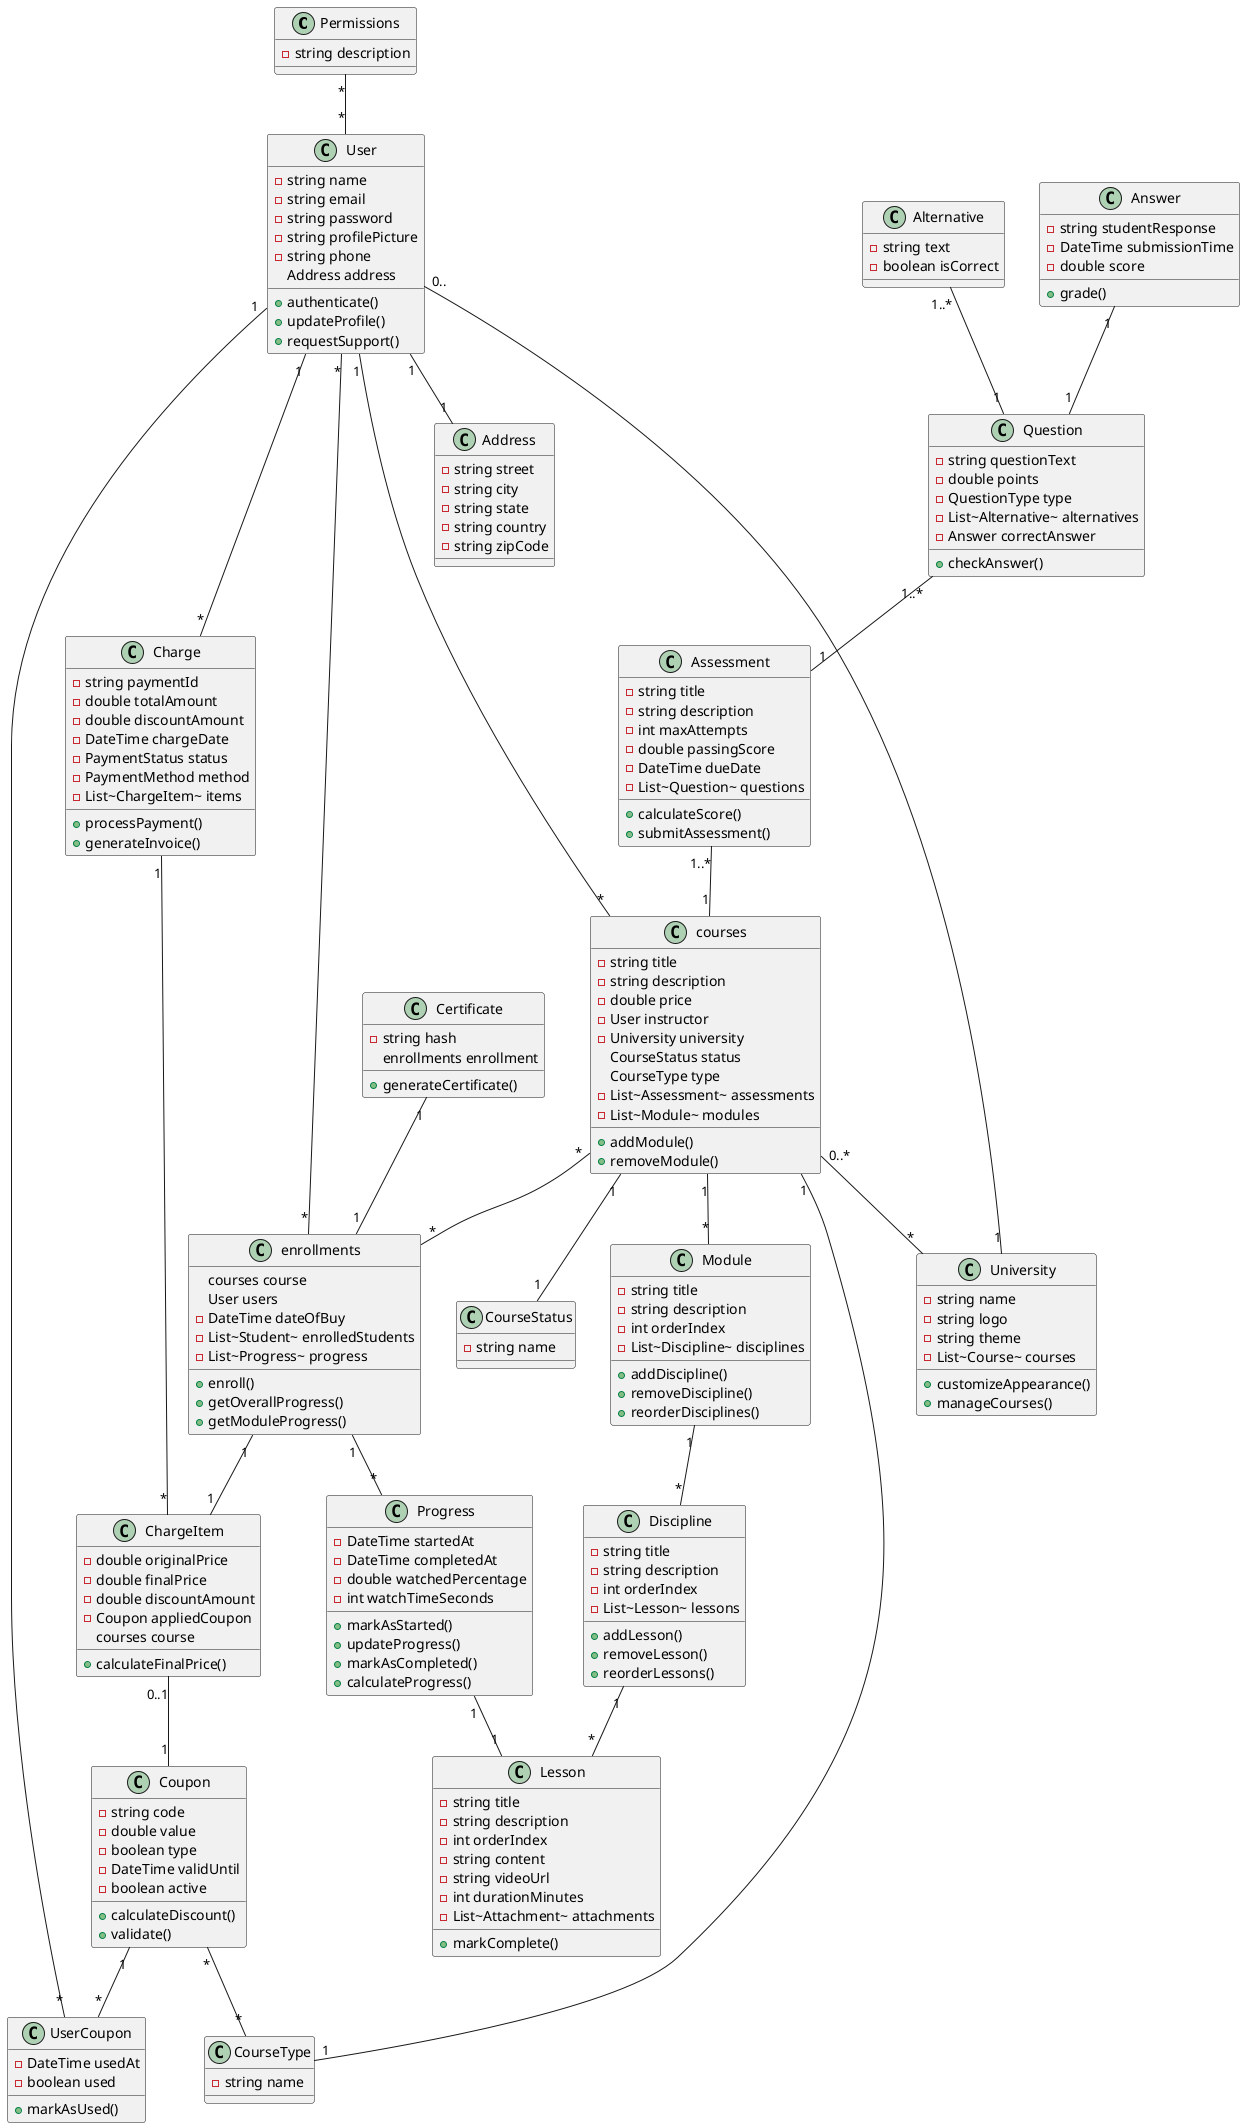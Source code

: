 @startuml
' Previous classes remain the same until enrollments
class Permissions {
    -string description
}

class Address {
    -string street
    -string city
    -string state
    -string country
    -string zipCode
}

class User {
    -string name
    -string email
    -string password
    -string profilePicture
    -string phone
    Address address
    +authenticate()
    +updateProfile()
    +requestSupport()
}

class University {
    -string name
    -string logo
    -string theme
    -List~Course~ courses
    +customizeAppearance()
    +manageCourses()
}

class courses {
    -string title
    -string description
    -double price
    -User instructor
    -University university
    CourseStatus status
    CourseType type
    -List~Assessment~ assessments
    -List~Module~ modules
    +addModule()
    +removeModule()
}

class Module {
    -string title
    -string description
    -int orderIndex
    -List~Discipline~ disciplines
    +addDiscipline()
    +removeDiscipline()
    +reorderDisciplines()
}

class Discipline {
    -string title
    -string description
    -int orderIndex
    -List~Lesson~ lessons
    +addLesson()
    +removeLesson()
    +reorderLessons()
}

class Lesson {
    -string title
    -string description
    -int orderIndex
    -string content
    -string videoUrl
    -int durationMinutes
    -List~Attachment~ attachments
    +markComplete()
}

class Progress {
    -DateTime startedAt
    -DateTime completedAt
    -double watchedPercentage
    -int watchTimeSeconds
    +markAsStarted()
    +updateProgress()
    +markAsCompleted()
    +calculateProgress()
}

class enrollments {
    courses course
    User users
    -DateTime dateOfBuy
    -List~Student~ enrolledStudents
    -List~Progress~ progress
    +enroll()
    +getOverallProgress()
    +getModuleProgress()
}

' Rest of the previous classes
class CourseType {
    -string name
}

class CourseStatus {
    -string name
}

class Certificate {
    -string hash
    enrollments enrollment
    +generateCertificate()
}

class Assessment {
    -string title
    -string description
    -int maxAttempts
    -double passingScore
    -DateTime dueDate
    -List~Question~ questions
    +calculateScore()
    +submitAssessment()
}

class Question {
    -string questionText
    -double points
    -QuestionType type
    -List~Alternative~ alternatives
    -Answer correctAnswer
    +checkAnswer()
}

class Alternative {
    -string text
    -boolean isCorrect
}

class Answer {
    -string studentResponse
    -DateTime submissionTime
    -double score
    +grade()
}

class Coupon {
    -string code
    -double value
    -boolean type
    -DateTime validUntil
    -boolean active
    +calculateDiscount()
    +validate()
}

class UserCoupon {
    -DateTime usedAt
    -boolean used
    +markAsUsed()
}

class Charge {
    -string paymentId
    -double totalAmount
    -double discountAmount
    -DateTime chargeDate
    -PaymentStatus status
    -PaymentMethod method
    -List~ChargeItem~ items
    +processPayment()
    +generateInvoice()
}

class ChargeItem {
    -double originalPrice
    -double finalPrice
    -double discountAmount
    -Coupon appliedCoupon
    courses course
    +calculateFinalPrice()
}

' All previous relationships
Permissions "*" -- "*" User
User "1" ---- "*" courses
User "*" -- "*" enrollments
courses "*" -- "*" enrollments
User "1" -- "1" Address
University "1" -- "0.." User
courses "0..*" -- "*" University
courses "1" -- "1" CourseType
courses "1" -- "1" CourseStatus
Certificate "1" -- "1" enrollments
Assessment "1..*" -- "1" courses
Question "1..*" -- "1" Assessment
Alternative "1..*" -- "1" Question
Answer "1" -- "1" Question
Coupon "*" -- "*" CourseType
User "1" -- "*" UserCoupon
Coupon "1" -- "*" UserCoupon
User "1" -- "*" Charge
Charge "1" -- "*" ChargeItem
ChargeItem "0..1" -- "1" Coupon
enrollments "1" -- "1" ChargeItem
courses "1" -- "*" Module
Module "1" -- "*" Discipline
Discipline "1" -- "*" Lesson
enrollments "1" -- "*" Progress
Progress "1" -- "1" Lesson
@enduml
